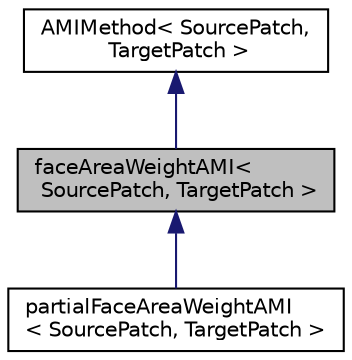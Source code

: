 digraph "faceAreaWeightAMI&lt; SourcePatch, TargetPatch &gt;"
{
  bgcolor="transparent";
  edge [fontname="Helvetica",fontsize="10",labelfontname="Helvetica",labelfontsize="10"];
  node [fontname="Helvetica",fontsize="10",shape=record];
  Node0 [label="faceAreaWeightAMI\<\l SourcePatch, TargetPatch \>",height=0.2,width=0.4,color="black", fillcolor="grey75", style="filled", fontcolor="black"];
  Node1 -> Node0 [dir="back",color="midnightblue",fontsize="10",style="solid",fontname="Helvetica"];
  Node1 [label="AMIMethod\< SourcePatch,\l TargetPatch \>",height=0.2,width=0.4,color="black",URL="$a26001.html",tooltip="Base class for Arbitrary Mesh Interface (AMI) methods. "];
  Node0 -> Node2 [dir="back",color="midnightblue",fontsize="10",style="solid",fontname="Helvetica"];
  Node2 [label="partialFaceAreaWeightAMI\l\< SourcePatch, TargetPatch \>",height=0.2,width=0.4,color="black",URL="$a26017.html",tooltip="Partial face area weighted Arbitrary Mesh Interface (AMI) method. "];
}
